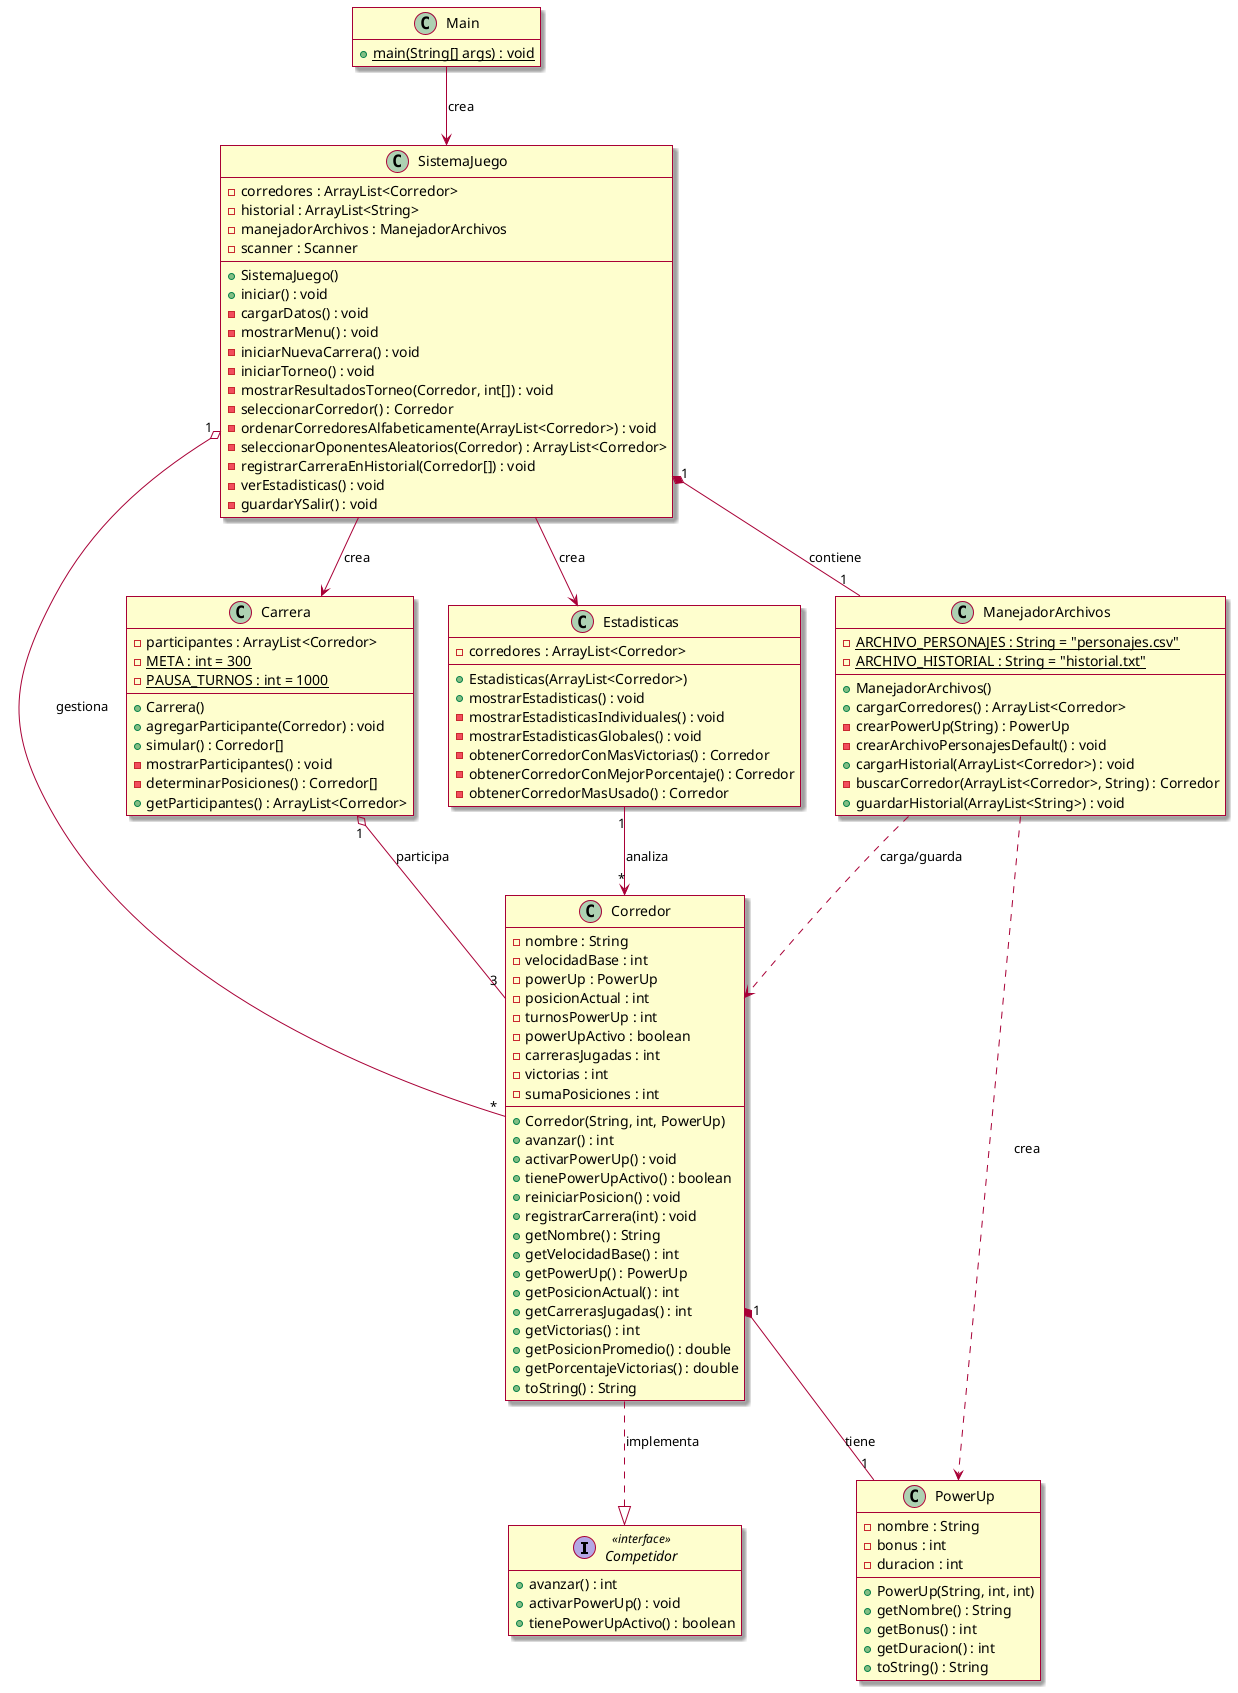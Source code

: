 @startuml
skin rose
top to bottom direction
hide empty members

interface Competidor <<interface>> {
    + avanzar() : int
    + activarPowerUp() : void
    + tienePowerUpActivo() : boolean
}
class Main {
    + {static} main(String[] args) : void
}

class SistemaJuego {
    - corredores : ArrayList<Corredor>
    - historial : ArrayList<String>
    - manejadorArchivos : ManejadorArchivos
    - scanner : Scanner
    + SistemaJuego()
    + iniciar() : void
    - cargarDatos() : void
    - mostrarMenu() : void
    - iniciarNuevaCarrera() : void
    - iniciarTorneo() : void
    - mostrarResultadosTorneo(Corredor, int[]) : void
    - seleccionarCorredor() : Corredor
    - ordenarCorredoresAlfabeticamente(ArrayList<Corredor>) : void
    - seleccionarOponentesAleatorios(Corredor) : ArrayList<Corredor>
    - registrarCarreraEnHistorial(Corredor[]) : void
    - verEstadisticas() : void
    - guardarYSalir() : void
}

class Corredor {
    - nombre : String
    - velocidadBase : int
    - powerUp : PowerUp
    - posicionActual : int
    - turnosPowerUp : int
    - powerUpActivo : boolean
    - carrerasJugadas : int
    - victorias : int
    - sumaPosiciones : int
    + Corredor(String, int, PowerUp)
    + avanzar() : int
    + activarPowerUp() : void
    + tienePowerUpActivo() : boolean
    + reiniciarPosicion() : void
    + registrarCarrera(int) : void
    + getNombre() : String
    + getVelocidadBase() : int
    + getPowerUp() : PowerUp
    + getPosicionActual() : int
    + getCarrerasJugadas() : int
    + getVictorias() : int
    + getPosicionPromedio() : double
    + getPorcentajeVictorias() : double
    + toString() : String
}

class PowerUp {
    - nombre : String
    - bonus : int
    - duracion : int
    + PowerUp(String, int, int)
    + getNombre() : String
    + getBonus() : int
    + getDuracion() : int
    + toString() : String
}

class Carrera {
    - participantes : ArrayList<Corredor>
    - {static} META : int = 300
    - {static} PAUSA_TURNOS : int = 1000
    + Carrera()
    + agregarParticipante(Corredor) : void
    + simular() : Corredor[]
    - mostrarParticipantes() : void
    - determinarPosiciones() : Corredor[]
    + getParticipantes() : ArrayList<Corredor>
}

class Estadisticas {
    - corredores : ArrayList<Corredor>
    + Estadisticas(ArrayList<Corredor>)
    + mostrarEstadisticas() : void
    - mostrarEstadisticasIndividuales() : void
    - mostrarEstadisticasGlobales() : void
    - obtenerCorredorConMasVictorias() : Corredor
    - obtenerCorredorConMejorPorcentaje() : Corredor
    - obtenerCorredorMasUsado() : Corredor
}

class ManejadorArchivos {
    - {static} ARCHIVO_PERSONAJES : String = "personajes.csv"
    - {static} ARCHIVO_HISTORIAL : String = "historial.txt"
    + ManejadorArchivos()
    + cargarCorredores() : ArrayList<Corredor>
    - crearPowerUp(String) : PowerUp
    - crearArchivoPersonajesDefault() : void
    + cargarHistorial(ArrayList<Corredor>) : void
    - buscarCorredor(ArrayList<Corredor>, String) : Corredor
    + guardarHistorial(ArrayList<String>) : void
}

Main --> SistemaJuego : crea
SistemaJuego "1" *-- "1" ManejadorArchivos : contiene
SistemaJuego "1" o-- "*" Corredor : gestiona
SistemaJuego --> Carrera : crea
SistemaJuego --> Estadisticas : crea
Corredor ..|> Competidor : implementa
Corredor "1" *-- "1" PowerUp : tiene
Carrera "1" o-- "3" Corredor : participa
Estadisticas "1" --> "*" Corredor : analiza
ManejadorArchivos ..> Corredor : carga/guarda
ManejadorArchivos ..> PowerUp : crea
@enduml
